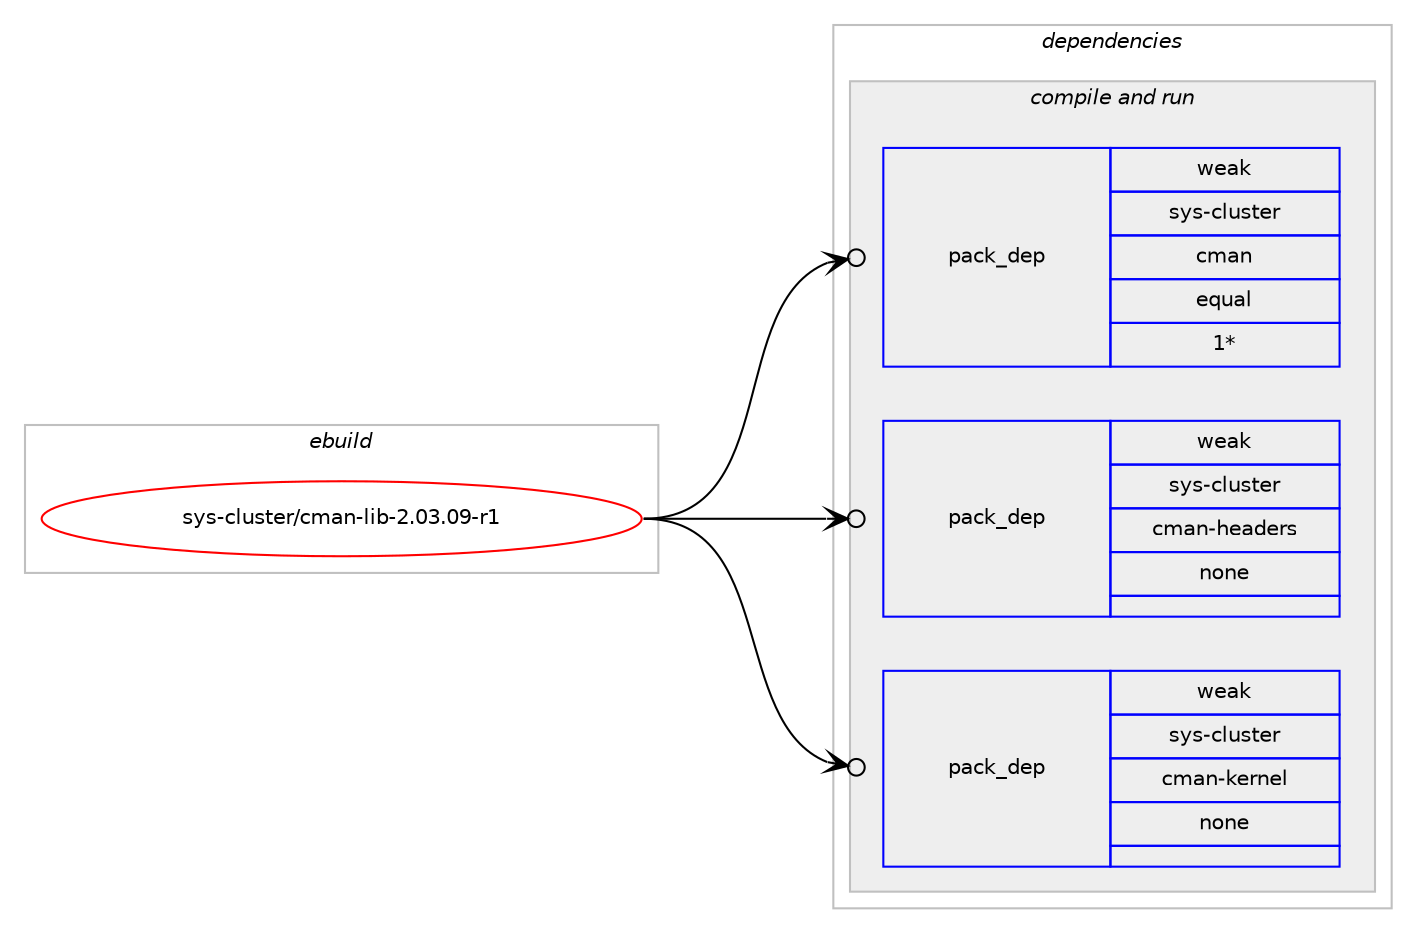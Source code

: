 digraph prolog {

# *************
# Graph options
# *************

newrank=true;
concentrate=true;
compound=true;
graph [rankdir=LR,fontname=Helvetica,fontsize=10,ranksep=1.5];#, ranksep=2.5, nodesep=0.2];
edge  [arrowhead=vee];
node  [fontname=Helvetica,fontsize=10];

# **********
# The ebuild
# **********

subgraph cluster_leftcol {
color=gray;
rank=same;
label=<<i>ebuild</i>>;
id [label="sys-cluster/cman-lib-2.03.09-r1", color=red, width=4, href="../sys-cluster/cman-lib-2.03.09-r1.svg"];
}

# ****************
# The dependencies
# ****************

subgraph cluster_midcol {
color=gray;
label=<<i>dependencies</i>>;
subgraph cluster_compile {
fillcolor="#eeeeee";
style=filled;
label=<<i>compile</i>>;
}
subgraph cluster_compileandrun {
fillcolor="#eeeeee";
style=filled;
label=<<i>compile and run</i>>;
subgraph pack655329 {
dependency883548 [label=<<TABLE BORDER="0" CELLBORDER="1" CELLSPACING="0" CELLPADDING="4" WIDTH="220"><TR><TD ROWSPAN="6" CELLPADDING="30">pack_dep</TD></TR><TR><TD WIDTH="110">weak</TD></TR><TR><TD>sys-cluster</TD></TR><TR><TD>cman</TD></TR><TR><TD>equal</TD></TR><TR><TD>1*</TD></TR></TABLE>>, shape=none, color=blue];
}
id:e -> dependency883548:w [weight=20,style="solid",arrowhead="odotvee"];
subgraph pack655330 {
dependency883549 [label=<<TABLE BORDER="0" CELLBORDER="1" CELLSPACING="0" CELLPADDING="4" WIDTH="220"><TR><TD ROWSPAN="6" CELLPADDING="30">pack_dep</TD></TR><TR><TD WIDTH="110">weak</TD></TR><TR><TD>sys-cluster</TD></TR><TR><TD>cman-headers</TD></TR><TR><TD>none</TD></TR><TR><TD></TD></TR></TABLE>>, shape=none, color=blue];
}
id:e -> dependency883549:w [weight=20,style="solid",arrowhead="odotvee"];
subgraph pack655331 {
dependency883550 [label=<<TABLE BORDER="0" CELLBORDER="1" CELLSPACING="0" CELLPADDING="4" WIDTH="220"><TR><TD ROWSPAN="6" CELLPADDING="30">pack_dep</TD></TR><TR><TD WIDTH="110">weak</TD></TR><TR><TD>sys-cluster</TD></TR><TR><TD>cman-kernel</TD></TR><TR><TD>none</TD></TR><TR><TD></TD></TR></TABLE>>, shape=none, color=blue];
}
id:e -> dependency883550:w [weight=20,style="solid",arrowhead="odotvee"];
}
subgraph cluster_run {
fillcolor="#eeeeee";
style=filled;
label=<<i>run</i>>;
}
}

# **************
# The candidates
# **************

subgraph cluster_choices {
rank=same;
color=gray;
label=<<i>candidates</i>>;

subgraph choice655329 {
color=black;
nodesep=1;
}
subgraph choice655330 {
color=black;
nodesep=1;
}
subgraph choice655331 {
color=black;
nodesep=1;
}
}

}
